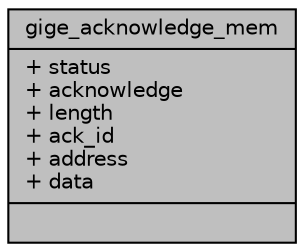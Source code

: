 digraph "gige_acknowledge_mem"
{
 // INTERACTIVE_SVG=YES
  edge [fontname="Helvetica",fontsize="10",labelfontname="Helvetica",labelfontsize="10"];
  node [fontname="Helvetica",fontsize="10",shape=record];
  Node1 [label="{gige_acknowledge_mem\n|+ status\l+ acknowledge\l+ length\l+ ack_id\l+ address\l+ data\l|}",height=0.2,width=0.4,color="black", fillcolor="grey75", style="filled", fontcolor="black"];
}

